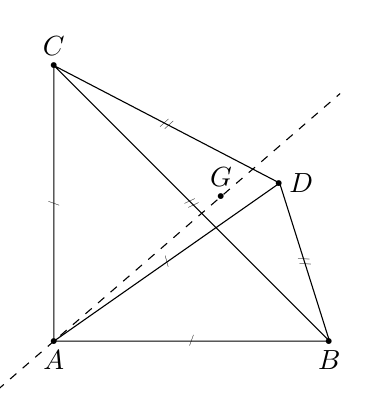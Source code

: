 \begin{tikzpicture}[z={(35:1)},>=latex, scale=3.5]
	\path
		(1,0,0) coordinate (A) node[scale=2]{.} node[below]{$A$}
		(2,0,0) coordinate (B) node[scale=2]{.} node[below]{$B$}
		(1,1,0) coordinate (C) node[scale=2]{.} node[above]{$C$}
		(1,0,1) coordinate (D) node[scale=2]{.} node[right]{$D$}
		(4/3,1/3,1/3) coordinate (G) node[scale=2]{.} node[above]{$G$}
	;
		

	\draw 
		(A) -- node[scale=.4,sloped]{/} (B)
		(A) -- node[scale=.4,sloped]{/} (C)
		(A) -- node[scale=.4,sloped]{/} (D)
		(B) -- node[scale=.4,sloped]{//} (C)
		(C) -- node[scale=.4,sloped]{//} (D)
		(D) -- node[scale=.4,sloped]{//} (B)
	;
	\draw[dashed, shorten <=-2cm, shorten >=-2cm] (A) -- (G);
\end{tikzpicture}
